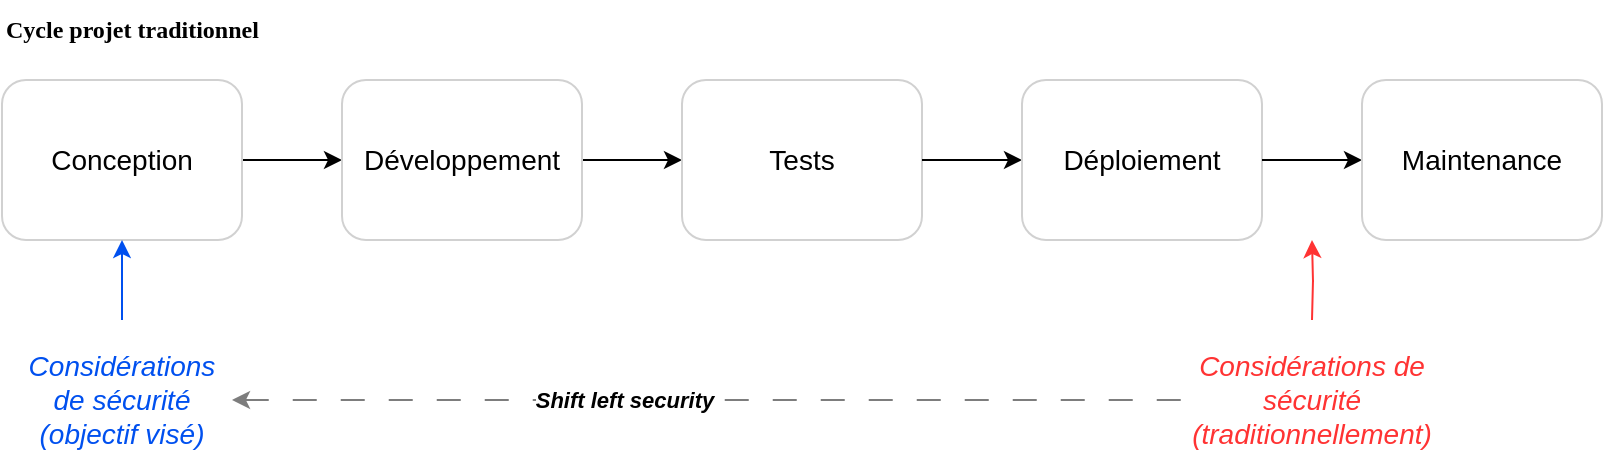 <mxfile version="20.8.10" type="device"><diagram name="Page-1" id="lJ_OvR0kaz3sT_6fS8va"><mxGraphModel dx="1036" dy="654" grid="1" gridSize="10" guides="1" tooltips="1" connect="1" arrows="1" fold="1" page="1" pageScale="1" pageWidth="827" pageHeight="1169" math="0" shadow="0"><root><mxCell id="0"/><mxCell id="1" parent="0"/><mxCell id="N94xR4_ykUDt0nl1vPM8-6" style="edgeStyle=orthogonalEdgeStyle;rounded=0;orthogonalLoop=1;jettySize=auto;html=1;exitX=0;exitY=0.5;exitDx=0;exitDy=0;entryX=1;entryY=0.5;entryDx=0;entryDy=0;startArrow=classic;startFill=1;endArrow=none;endFill=0;" parent="1" source="N94xR4_ykUDt0nl1vPM8-1" target="N94xR4_ykUDt0nl1vPM8-3" edge="1"><mxGeometry relative="1" as="geometry"/></mxCell><mxCell id="N94xR4_ykUDt0nl1vPM8-1" value="&lt;font style=&quot;font-size: 14px;&quot;&gt;Tests&lt;/font&gt;" style="rounded=1;whiteSpace=wrap;html=1;strokeColor=#D1D1D1;" parent="1" vertex="1"><mxGeometry x="500" y="240" width="120" height="80" as="geometry"/></mxCell><mxCell id="N94xR4_ykUDt0nl1vPM8-5" style="edgeStyle=orthogonalEdgeStyle;rounded=0;orthogonalLoop=1;jettySize=auto;html=1;exitX=0;exitY=0.5;exitDx=0;exitDy=0;startArrow=classic;startFill=1;endArrow=none;endFill=0;" parent="1" source="N94xR4_ykUDt0nl1vPM8-3" target="N94xR4_ykUDt0nl1vPM8-4" edge="1"><mxGeometry relative="1" as="geometry"/></mxCell><mxCell id="N94xR4_ykUDt0nl1vPM8-3" value="&lt;font style=&quot;font-size: 14px;&quot;&gt;Développement&lt;/font&gt;" style="rounded=1;whiteSpace=wrap;html=1;strokeColor=#D1D1D1;" parent="1" vertex="1"><mxGeometry x="330" y="240" width="120" height="80" as="geometry"/></mxCell><mxCell id="N94xR4_ykUDt0nl1vPM8-4" value="&lt;font style=&quot;font-size: 14px;&quot;&gt;Conception&lt;/font&gt;" style="rounded=1;whiteSpace=wrap;html=1;strokeColor=#D1D1D1;" parent="1" vertex="1"><mxGeometry x="160" y="240" width="120" height="80" as="geometry"/></mxCell><mxCell id="wpZN0TIPl9n892BKFNQl-1" style="edgeStyle=orthogonalEdgeStyle;rounded=0;orthogonalLoop=1;jettySize=auto;html=1;exitX=1;exitY=0.5;exitDx=0;exitDy=0;entryX=0;entryY=0.5;entryDx=0;entryDy=0;startArrow=classic;startFill=1;endArrow=none;endFill=0;dashed=1;dashPattern=12 12;strokeColor=#7D7D7D;" edge="1" parent="1" source="N94xR4_ykUDt0nl1vPM8-12" target="uORLVVqt27Bk8K7Bx9wz-11"><mxGeometry relative="1" as="geometry"/></mxCell><mxCell id="wpZN0TIPl9n892BKFNQl-2" value="&lt;p style=&quot;line-height: 140%;&quot;&gt;&lt;i&gt;&lt;b&gt;Shift left security&lt;/b&gt;&lt;/i&gt;&lt;/p&gt;" style="edgeLabel;html=1;align=center;verticalAlign=middle;resizable=0;points=[];" vertex="1" connectable="0" parent="wpZN0TIPl9n892BKFNQl-1"><mxGeometry x="-0.047" y="1" relative="1" as="geometry"><mxPoint x="-31" y="1" as="offset"/></mxGeometry></mxCell><mxCell id="N94xR4_ykUDt0nl1vPM8-12" value="&lt;i&gt;&lt;font color=&quot;#0050ef&quot;&gt;Considérations de sécurité&lt;br&gt;(objectif visé)&lt;/font&gt;&lt;br&gt;&lt;/i&gt;" style="text;html=1;strokeColor=none;fillColor=none;align=center;verticalAlign=middle;whiteSpace=wrap;rounded=0;fontSize=14;" parent="1" vertex="1"><mxGeometry x="165" y="370" width="110" height="60" as="geometry"/></mxCell><mxCell id="uORLVVqt27Bk8K7Bx9wz-1" style="edgeStyle=orthogonalEdgeStyle;rounded=0;orthogonalLoop=1;jettySize=auto;html=1;exitX=0;exitY=0.5;exitDx=0;exitDy=0;entryX=1;entryY=0.5;entryDx=0;entryDy=0;startArrow=classic;startFill=1;endArrow=none;endFill=0;" parent="1" source="uORLVVqt27Bk8K7Bx9wz-2" edge="1"><mxGeometry relative="1" as="geometry"><mxPoint x="620" y="280" as="targetPoint"/></mxGeometry></mxCell><mxCell id="uORLVVqt27Bk8K7Bx9wz-2" value="&lt;font style=&quot;font-size: 14px;&quot;&gt;Déploiement&lt;/font&gt;" style="rounded=1;whiteSpace=wrap;html=1;strokeColor=#D1D1D1;" parent="1" vertex="1"><mxGeometry x="670" y="240" width="120" height="80" as="geometry"/></mxCell><mxCell id="uORLVVqt27Bk8K7Bx9wz-7" style="edgeStyle=orthogonalEdgeStyle;rounded=0;orthogonalLoop=1;jettySize=auto;html=1;exitX=0;exitY=0.5;exitDx=0;exitDy=0;entryX=1;entryY=0.5;entryDx=0;entryDy=0;startArrow=classic;startFill=1;endArrow=none;endFill=0;" parent="1" source="uORLVVqt27Bk8K7Bx9wz-8" edge="1"><mxGeometry relative="1" as="geometry"><mxPoint x="790" y="280" as="targetPoint"/></mxGeometry></mxCell><mxCell id="uORLVVqt27Bk8K7Bx9wz-8" value="&lt;font style=&quot;font-size: 14px;&quot;&gt;Maintenance&lt;/font&gt;" style="rounded=1;whiteSpace=wrap;html=1;strokeColor=#D1D1D1;" parent="1" vertex="1"><mxGeometry x="840" y="240" width="120" height="80" as="geometry"/></mxCell><mxCell id="uORLVVqt27Bk8K7Bx9wz-9" value="&lt;b&gt;&lt;font face=&quot;Tahoma&quot;&gt;Cycle projet traditionnel&lt;/font&gt;&lt;/b&gt;" style="text;html=1;strokeColor=none;fillColor=none;align=left;verticalAlign=middle;whiteSpace=wrap;rounded=0;" parent="1" vertex="1"><mxGeometry x="160" y="200" width="400" height="30" as="geometry"/></mxCell><mxCell id="uORLVVqt27Bk8K7Bx9wz-10" style="edgeStyle=orthogonalEdgeStyle;rounded=0;orthogonalLoop=1;jettySize=auto;html=1;exitX=0.5;exitY=1;exitDx=0;exitDy=0;startArrow=classic;startFill=1;endArrow=none;endFill=0;strokeColor=#0050EF;" parent="1" source="N94xR4_ykUDt0nl1vPM8-4" edge="1"><mxGeometry relative="1" as="geometry"><mxPoint x="240" y="370" as="sourcePoint"/><mxPoint x="220" y="360" as="targetPoint"/></mxGeometry></mxCell><mxCell id="uORLVVqt27Bk8K7Bx9wz-11" value="&lt;i&gt;&lt;font color=&quot;#ff3333&quot;&gt;Considérations de sécurité&lt;br&gt;(traditionnellement)&lt;/font&gt;&lt;br&gt;&lt;/i&gt;" style="text;html=1;strokeColor=none;fillColor=none;align=center;verticalAlign=middle;whiteSpace=wrap;rounded=0;fontSize=14;" parent="1" vertex="1"><mxGeometry x="750" y="370" width="130" height="60" as="geometry"/></mxCell><mxCell id="uORLVVqt27Bk8K7Bx9wz-12" style="edgeStyle=orthogonalEdgeStyle;rounded=0;orthogonalLoop=1;jettySize=auto;html=1;exitX=0.5;exitY=1;exitDx=0;exitDy=0;startArrow=classic;startFill=1;endArrow=none;endFill=0;strokeColor=#FF3333;fontColor=#FF3333;" parent="1" edge="1"><mxGeometry relative="1" as="geometry"><mxPoint x="815" y="320" as="sourcePoint"/><mxPoint x="815" y="360" as="targetPoint"/></mxGeometry></mxCell></root></mxGraphModel></diagram></mxfile>